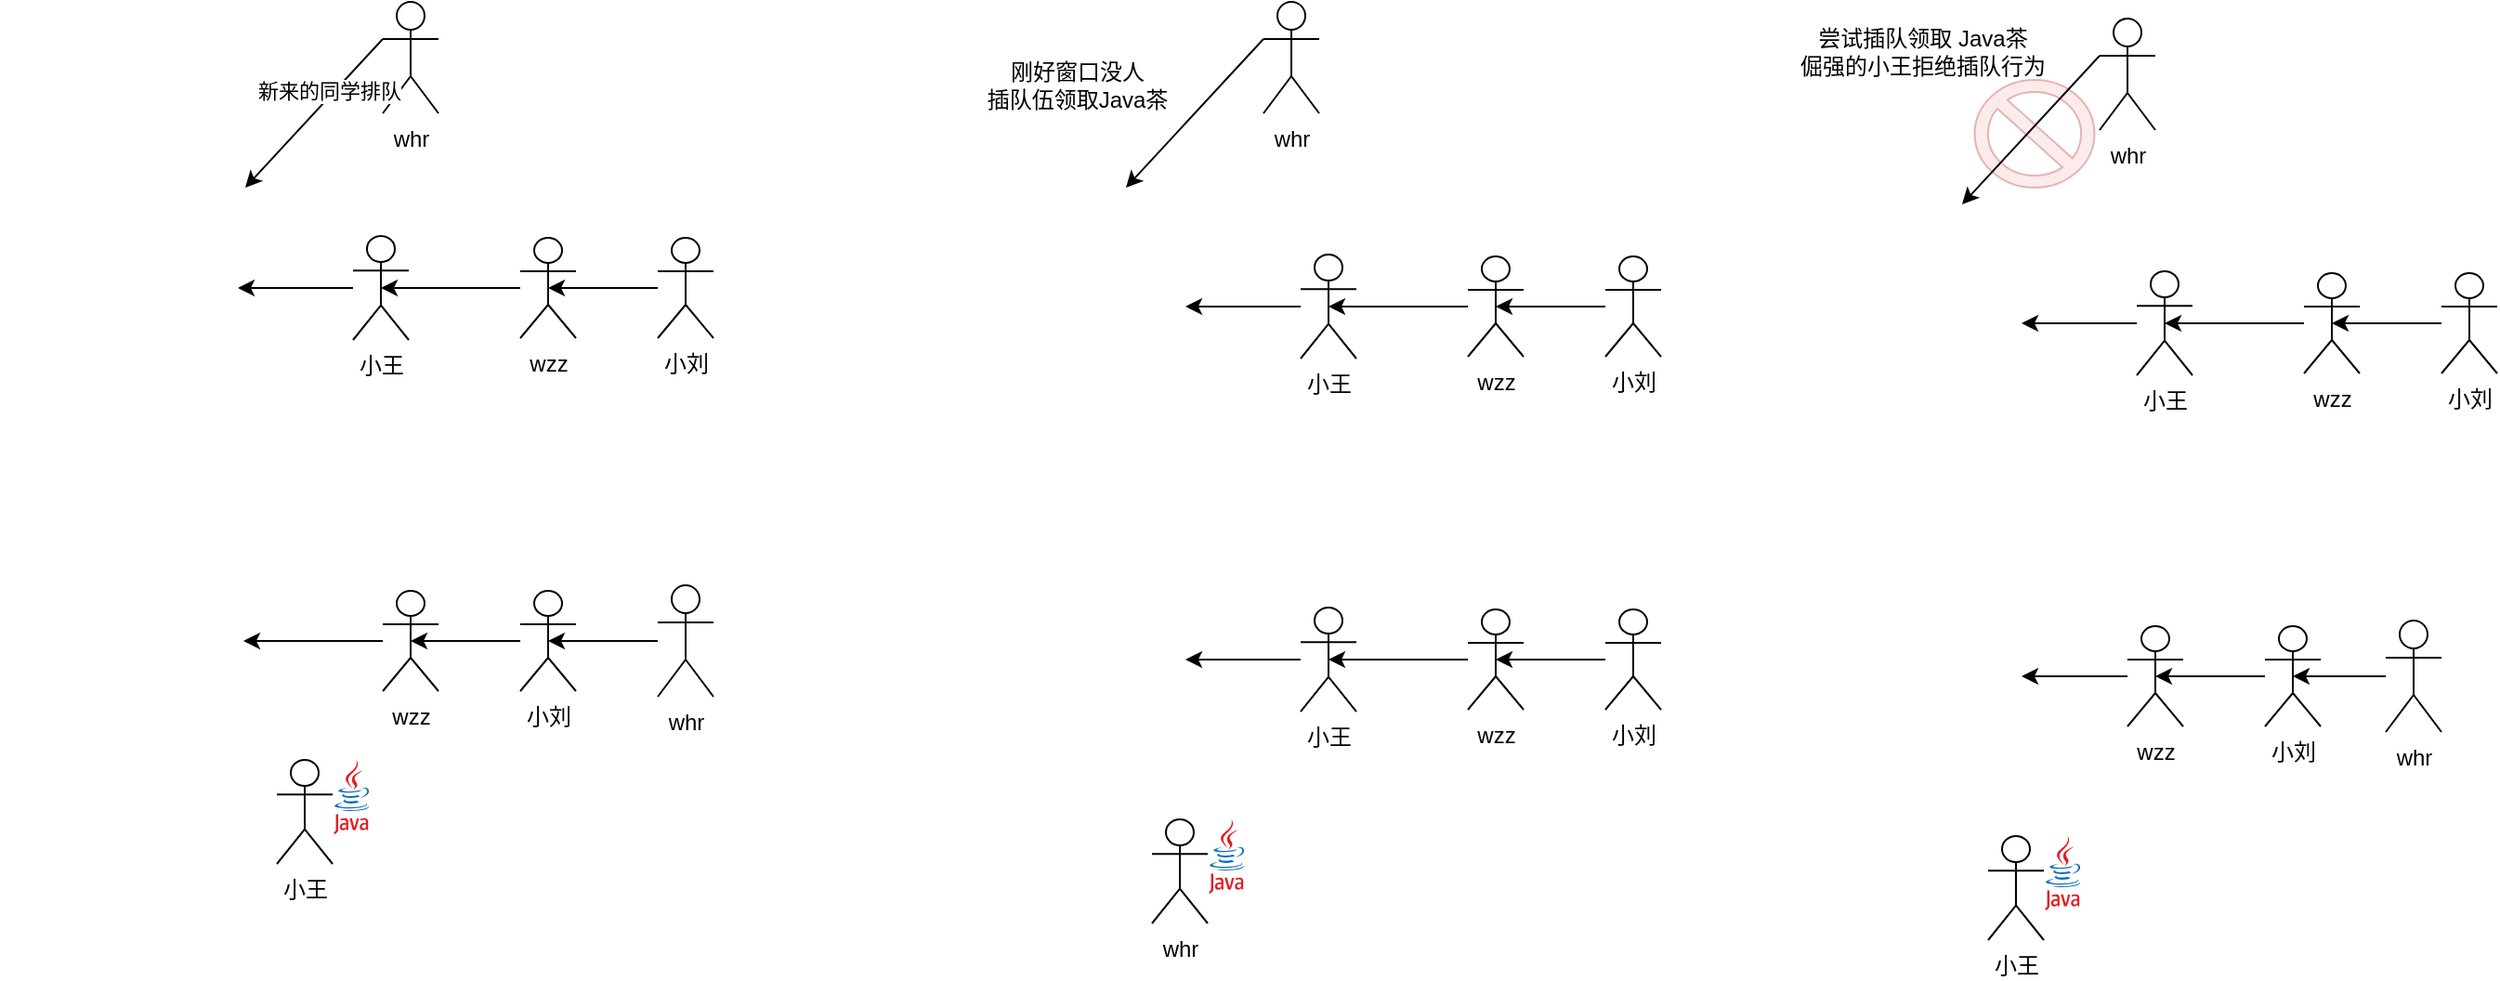 <mxfile version="24.0.4" type="github">
  <diagram name="第 1 页" id="NksI_O7PuR5U_MFr7wAt">
    <mxGraphModel dx="600" dy="806" grid="1" gridSize="10" guides="1" tooltips="1" connect="1" arrows="1" fold="1" page="1" pageScale="1" pageWidth="827" pageHeight="1169" math="0" shadow="0">
      <root>
        <mxCell id="0" />
        <mxCell id="1" parent="0" />
        <mxCell id="58fUAlQGITOVt8zgEsRh-68" value="" style="shape=mxgraph.signs.safety.no;html=1;pointerEvents=1;fillColor=#f8cecc;strokeColor=#b85450;verticalLabelPosition=bottom;verticalAlign=top;align=center;opacity=40;" vertex="1" parent="1">
          <mxGeometry x="1072.75" y="122" width="64.5" height="58" as="geometry" />
        </mxCell>
        <mxCell id="58fUAlQGITOVt8zgEsRh-7" style="edgeStyle=orthogonalEdgeStyle;rounded=0;orthogonalLoop=1;jettySize=auto;html=1;" edge="1" parent="1" source="58fUAlQGITOVt8zgEsRh-1" target="58fUAlQGITOVt8zgEsRh-2">
          <mxGeometry relative="1" as="geometry" />
        </mxCell>
        <mxCell id="58fUAlQGITOVt8zgEsRh-1" value="小王" style="shape=umlActor;verticalLabelPosition=bottom;verticalAlign=top;html=1;outlineConnect=0;" vertex="1" parent="1">
          <mxGeometry x="200" y="206" width="30" height="56" as="geometry" />
        </mxCell>
        <mxCell id="58fUAlQGITOVt8zgEsRh-2" value="" style="shape=image;html=1;verticalAlign=top;verticalLabelPosition=bottom;labelBackgroundColor=#ffffff;imageAspect=0;aspect=fixed;image=https://cdn2.iconfinder.com/data/icons/household-things/64/house_gasstove_n_oven-128.png" vertex="1" parent="1">
          <mxGeometry x="10" y="170" width="128" height="128" as="geometry" />
        </mxCell>
        <mxCell id="58fUAlQGITOVt8zgEsRh-3" value="wzz" style="shape=umlActor;verticalLabelPosition=bottom;verticalAlign=top;html=1;outlineConnect=0;" vertex="1" parent="1">
          <mxGeometry x="290" y="207" width="30" height="54" as="geometry" />
        </mxCell>
        <mxCell id="58fUAlQGITOVt8zgEsRh-6" value="小刘" style="shape=umlActor;verticalLabelPosition=bottom;verticalAlign=top;html=1;outlineConnect=0;" vertex="1" parent="1">
          <mxGeometry x="364" y="207" width="30" height="54" as="geometry" />
        </mxCell>
        <mxCell id="58fUAlQGITOVt8zgEsRh-8" style="edgeStyle=orthogonalEdgeStyle;rounded=0;orthogonalLoop=1;jettySize=auto;html=1;entryX=0.5;entryY=0.5;entryDx=0;entryDy=0;entryPerimeter=0;" edge="1" parent="1" source="58fUAlQGITOVt8zgEsRh-3" target="58fUAlQGITOVt8zgEsRh-1">
          <mxGeometry relative="1" as="geometry" />
        </mxCell>
        <mxCell id="58fUAlQGITOVt8zgEsRh-9" style="edgeStyle=orthogonalEdgeStyle;rounded=0;orthogonalLoop=1;jettySize=auto;html=1;entryX=0.5;entryY=0.5;entryDx=0;entryDy=0;entryPerimeter=0;" edge="1" parent="1" source="58fUAlQGITOVt8zgEsRh-6" target="58fUAlQGITOVt8zgEsRh-3">
          <mxGeometry relative="1" as="geometry" />
        </mxCell>
        <mxCell id="58fUAlQGITOVt8zgEsRh-12" value="" style="shape=image;html=1;verticalAlign=top;verticalLabelPosition=bottom;labelBackgroundColor=#ffffff;imageAspect=0;aspect=fixed;image=https://cdn2.iconfinder.com/data/icons/household-things/64/house_gasstove_n_oven-128.png" vertex="1" parent="1">
          <mxGeometry x="31" y="360" width="128" height="128" as="geometry" />
        </mxCell>
        <mxCell id="58fUAlQGITOVt8zgEsRh-13" value="wzz" style="shape=umlActor;verticalLabelPosition=bottom;verticalAlign=top;html=1;outlineConnect=0;" vertex="1" parent="1">
          <mxGeometry x="216" y="397" width="30" height="54" as="geometry" />
        </mxCell>
        <mxCell id="58fUAlQGITOVt8zgEsRh-14" value="小刘" style="shape=umlActor;verticalLabelPosition=bottom;verticalAlign=top;html=1;outlineConnect=0;" vertex="1" parent="1">
          <mxGeometry x="290" y="397" width="30" height="54" as="geometry" />
        </mxCell>
        <mxCell id="58fUAlQGITOVt8zgEsRh-15" style="edgeStyle=orthogonalEdgeStyle;rounded=0;orthogonalLoop=1;jettySize=auto;html=1;entryX=0.5;entryY=0.5;entryDx=0;entryDy=0;entryPerimeter=0;" edge="1" parent="1" source="58fUAlQGITOVt8zgEsRh-13">
          <mxGeometry relative="1" as="geometry">
            <mxPoint x="141" y="424" as="targetPoint" />
          </mxGeometry>
        </mxCell>
        <mxCell id="58fUAlQGITOVt8zgEsRh-16" style="edgeStyle=orthogonalEdgeStyle;rounded=0;orthogonalLoop=1;jettySize=auto;html=1;entryX=0.5;entryY=0.5;entryDx=0;entryDy=0;entryPerimeter=0;" edge="1" parent="1" source="58fUAlQGITOVt8zgEsRh-14" target="58fUAlQGITOVt8zgEsRh-13">
          <mxGeometry relative="1" as="geometry" />
        </mxCell>
        <mxCell id="58fUAlQGITOVt8zgEsRh-20" value="" style="group" vertex="1" connectable="0" parent="1">
          <mxGeometry x="159" y="488" width="50" height="56" as="geometry" />
        </mxCell>
        <mxCell id="58fUAlQGITOVt8zgEsRh-17" value="小王" style="shape=umlActor;verticalLabelPosition=bottom;verticalAlign=top;html=1;outlineConnect=0;" vertex="1" parent="58fUAlQGITOVt8zgEsRh-20">
          <mxGeometry width="30" height="56" as="geometry" />
        </mxCell>
        <mxCell id="58fUAlQGITOVt8zgEsRh-19" value="" style="dashed=0;outlineConnect=0;html=1;align=center;labelPosition=center;verticalLabelPosition=bottom;verticalAlign=top;shape=mxgraph.weblogos.java" vertex="1" parent="58fUAlQGITOVt8zgEsRh-20">
          <mxGeometry x="30.6" width="19.4" height="40" as="geometry" />
        </mxCell>
        <mxCell id="58fUAlQGITOVt8zgEsRh-21" style="edgeStyle=orthogonalEdgeStyle;rounded=0;orthogonalLoop=1;jettySize=auto;html=1;" edge="1" parent="1" source="58fUAlQGITOVt8zgEsRh-22" target="58fUAlQGITOVt8zgEsRh-23">
          <mxGeometry relative="1" as="geometry" />
        </mxCell>
        <mxCell id="58fUAlQGITOVt8zgEsRh-22" value="小王" style="shape=umlActor;verticalLabelPosition=bottom;verticalAlign=top;html=1;outlineConnect=0;" vertex="1" parent="1">
          <mxGeometry x="710" y="216" width="30" height="56" as="geometry" />
        </mxCell>
        <mxCell id="58fUAlQGITOVt8zgEsRh-23" value="" style="shape=image;html=1;verticalAlign=top;verticalLabelPosition=bottom;labelBackgroundColor=#ffffff;imageAspect=0;aspect=fixed;image=https://cdn2.iconfinder.com/data/icons/household-things/64/house_gasstove_n_oven-128.png" vertex="1" parent="1">
          <mxGeometry x="520" y="180" width="128" height="128" as="geometry" />
        </mxCell>
        <mxCell id="58fUAlQGITOVt8zgEsRh-24" value="wzz" style="shape=umlActor;verticalLabelPosition=bottom;verticalAlign=top;html=1;outlineConnect=0;" vertex="1" parent="1">
          <mxGeometry x="800" y="217" width="30" height="54" as="geometry" />
        </mxCell>
        <mxCell id="58fUAlQGITOVt8zgEsRh-25" value="小刘" style="shape=umlActor;verticalLabelPosition=bottom;verticalAlign=top;html=1;outlineConnect=0;" vertex="1" parent="1">
          <mxGeometry x="874" y="217" width="30" height="54" as="geometry" />
        </mxCell>
        <mxCell id="58fUAlQGITOVt8zgEsRh-26" style="edgeStyle=orthogonalEdgeStyle;rounded=0;orthogonalLoop=1;jettySize=auto;html=1;entryX=0.5;entryY=0.5;entryDx=0;entryDy=0;entryPerimeter=0;" edge="1" parent="1" source="58fUAlQGITOVt8zgEsRh-24" target="58fUAlQGITOVt8zgEsRh-22">
          <mxGeometry relative="1" as="geometry" />
        </mxCell>
        <mxCell id="58fUAlQGITOVt8zgEsRh-27" style="edgeStyle=orthogonalEdgeStyle;rounded=0;orthogonalLoop=1;jettySize=auto;html=1;entryX=0.5;entryY=0.5;entryDx=0;entryDy=0;entryPerimeter=0;" edge="1" parent="1" source="58fUAlQGITOVt8zgEsRh-25" target="58fUAlQGITOVt8zgEsRh-24">
          <mxGeometry relative="1" as="geometry" />
        </mxCell>
        <mxCell id="58fUAlQGITOVt8zgEsRh-28" value="whr" style="shape=umlActor;verticalLabelPosition=bottom;verticalAlign=top;html=1;outlineConnect=0;" vertex="1" parent="1">
          <mxGeometry x="690" y="80" width="30" height="60" as="geometry" />
        </mxCell>
        <mxCell id="58fUAlQGITOVt8zgEsRh-29" value="" style="endArrow=classic;html=1;rounded=0;exitX=0;exitY=0.333;exitDx=0;exitDy=0;exitPerimeter=0;entryX=0.75;entryY=0;entryDx=0;entryDy=0;" edge="1" parent="1" source="58fUAlQGITOVt8zgEsRh-28" target="58fUAlQGITOVt8zgEsRh-23">
          <mxGeometry width="50" height="50" relative="1" as="geometry">
            <mxPoint x="570" y="120" as="sourcePoint" />
            <mxPoint x="620" y="70" as="targetPoint" />
          </mxGeometry>
        </mxCell>
        <mxCell id="58fUAlQGITOVt8zgEsRh-30" value="刚好窗口没人&lt;br&gt;插队伍领取Java茶" style="text;html=1;align=center;verticalAlign=middle;whiteSpace=wrap;rounded=0;" vertex="1" parent="1">
          <mxGeometry x="540" y="110" width="100" height="30" as="geometry" />
        </mxCell>
        <mxCell id="58fUAlQGITOVt8zgEsRh-31" style="edgeStyle=orthogonalEdgeStyle;rounded=0;orthogonalLoop=1;jettySize=auto;html=1;" edge="1" parent="1" source="58fUAlQGITOVt8zgEsRh-32" target="58fUAlQGITOVt8zgEsRh-33">
          <mxGeometry relative="1" as="geometry" />
        </mxCell>
        <mxCell id="58fUAlQGITOVt8zgEsRh-32" value="小王" style="shape=umlActor;verticalLabelPosition=bottom;verticalAlign=top;html=1;outlineConnect=0;" vertex="1" parent="1">
          <mxGeometry x="710" y="406" width="30" height="56" as="geometry" />
        </mxCell>
        <mxCell id="58fUAlQGITOVt8zgEsRh-33" value="" style="shape=image;html=1;verticalAlign=top;verticalLabelPosition=bottom;labelBackgroundColor=#ffffff;imageAspect=0;aspect=fixed;image=https://cdn2.iconfinder.com/data/icons/household-things/64/house_gasstove_n_oven-128.png" vertex="1" parent="1">
          <mxGeometry x="520" y="370" width="128" height="128" as="geometry" />
        </mxCell>
        <mxCell id="58fUAlQGITOVt8zgEsRh-34" value="wzz" style="shape=umlActor;verticalLabelPosition=bottom;verticalAlign=top;html=1;outlineConnect=0;" vertex="1" parent="1">
          <mxGeometry x="800" y="407" width="30" height="54" as="geometry" />
        </mxCell>
        <mxCell id="58fUAlQGITOVt8zgEsRh-35" value="小刘" style="shape=umlActor;verticalLabelPosition=bottom;verticalAlign=top;html=1;outlineConnect=0;" vertex="1" parent="1">
          <mxGeometry x="874" y="407" width="30" height="54" as="geometry" />
        </mxCell>
        <mxCell id="58fUAlQGITOVt8zgEsRh-36" style="edgeStyle=orthogonalEdgeStyle;rounded=0;orthogonalLoop=1;jettySize=auto;html=1;entryX=0.5;entryY=0.5;entryDx=0;entryDy=0;entryPerimeter=0;" edge="1" parent="1" source="58fUAlQGITOVt8zgEsRh-34" target="58fUAlQGITOVt8zgEsRh-32">
          <mxGeometry relative="1" as="geometry" />
        </mxCell>
        <mxCell id="58fUAlQGITOVt8zgEsRh-37" style="edgeStyle=orthogonalEdgeStyle;rounded=0;orthogonalLoop=1;jettySize=auto;html=1;entryX=0.5;entryY=0.5;entryDx=0;entryDy=0;entryPerimeter=0;" edge="1" parent="1" source="58fUAlQGITOVt8zgEsRh-35" target="58fUAlQGITOVt8zgEsRh-34">
          <mxGeometry relative="1" as="geometry" />
        </mxCell>
        <mxCell id="58fUAlQGITOVt8zgEsRh-39" value="" style="group" vertex="1" connectable="0" parent="1">
          <mxGeometry x="630" y="520" width="50" height="56" as="geometry" />
        </mxCell>
        <mxCell id="58fUAlQGITOVt8zgEsRh-40" value="whr" style="shape=umlActor;verticalLabelPosition=bottom;verticalAlign=top;html=1;outlineConnect=0;" vertex="1" parent="58fUAlQGITOVt8zgEsRh-39">
          <mxGeometry width="30" height="56" as="geometry" />
        </mxCell>
        <mxCell id="58fUAlQGITOVt8zgEsRh-41" value="" style="dashed=0;outlineConnect=0;html=1;align=center;labelPosition=center;verticalLabelPosition=bottom;verticalAlign=top;shape=mxgraph.weblogos.java" vertex="1" parent="58fUAlQGITOVt8zgEsRh-39">
          <mxGeometry x="30.6" width="19.4" height="40" as="geometry" />
        </mxCell>
        <mxCell id="58fUAlQGITOVt8zgEsRh-42" value="whr" style="shape=umlActor;verticalLabelPosition=bottom;verticalAlign=top;html=1;outlineConnect=0;" vertex="1" parent="1">
          <mxGeometry x="216" y="80" width="30" height="60" as="geometry" />
        </mxCell>
        <mxCell id="58fUAlQGITOVt8zgEsRh-43" value="" style="endArrow=classic;html=1;rounded=0;exitX=0;exitY=0.333;exitDx=0;exitDy=0;exitPerimeter=0;entryX=0.75;entryY=0;entryDx=0;entryDy=0;" edge="1" parent="1" source="58fUAlQGITOVt8zgEsRh-42">
          <mxGeometry width="50" height="50" relative="1" as="geometry">
            <mxPoint x="96" y="120" as="sourcePoint" />
            <mxPoint x="142" y="180" as="targetPoint" />
          </mxGeometry>
        </mxCell>
        <mxCell id="58fUAlQGITOVt8zgEsRh-45" value="新来的同学排队" style="edgeLabel;html=1;align=center;verticalAlign=middle;resizable=0;points=[];" vertex="1" connectable="0" parent="58fUAlQGITOVt8zgEsRh-43">
          <mxGeometry x="-0.254" y="-2" relative="1" as="geometry">
            <mxPoint y="-1" as="offset" />
          </mxGeometry>
        </mxCell>
        <mxCell id="58fUAlQGITOVt8zgEsRh-46" value="whr" style="shape=umlActor;verticalLabelPosition=bottom;verticalAlign=top;html=1;outlineConnect=0;" vertex="1" parent="1">
          <mxGeometry x="364" y="394" width="30" height="60" as="geometry" />
        </mxCell>
        <mxCell id="58fUAlQGITOVt8zgEsRh-47" style="edgeStyle=orthogonalEdgeStyle;rounded=0;orthogonalLoop=1;jettySize=auto;html=1;entryX=0.5;entryY=0.5;entryDx=0;entryDy=0;entryPerimeter=0;" edge="1" parent="1" source="58fUAlQGITOVt8zgEsRh-46" target="58fUAlQGITOVt8zgEsRh-14">
          <mxGeometry relative="1" as="geometry" />
        </mxCell>
        <mxCell id="58fUAlQGITOVt8zgEsRh-48" style="edgeStyle=orthogonalEdgeStyle;rounded=0;orthogonalLoop=1;jettySize=auto;html=1;" edge="1" parent="1" source="58fUAlQGITOVt8zgEsRh-49" target="58fUAlQGITOVt8zgEsRh-50">
          <mxGeometry relative="1" as="geometry" />
        </mxCell>
        <mxCell id="58fUAlQGITOVt8zgEsRh-49" value="小王" style="shape=umlActor;verticalLabelPosition=bottom;verticalAlign=top;html=1;outlineConnect=0;" vertex="1" parent="1">
          <mxGeometry x="1160" y="225" width="30" height="56" as="geometry" />
        </mxCell>
        <mxCell id="58fUAlQGITOVt8zgEsRh-50" value="" style="shape=image;html=1;verticalAlign=top;verticalLabelPosition=bottom;labelBackgroundColor=#ffffff;imageAspect=0;aspect=fixed;image=https://cdn2.iconfinder.com/data/icons/household-things/64/house_gasstove_n_oven-128.png" vertex="1" parent="1">
          <mxGeometry x="970" y="189" width="128" height="128" as="geometry" />
        </mxCell>
        <mxCell id="58fUAlQGITOVt8zgEsRh-51" value="wzz" style="shape=umlActor;verticalLabelPosition=bottom;verticalAlign=top;html=1;outlineConnect=0;" vertex="1" parent="1">
          <mxGeometry x="1250" y="226" width="30" height="54" as="geometry" />
        </mxCell>
        <mxCell id="58fUAlQGITOVt8zgEsRh-52" value="小刘" style="shape=umlActor;verticalLabelPosition=bottom;verticalAlign=top;html=1;outlineConnect=0;" vertex="1" parent="1">
          <mxGeometry x="1324" y="226" width="30" height="54" as="geometry" />
        </mxCell>
        <mxCell id="58fUAlQGITOVt8zgEsRh-53" style="edgeStyle=orthogonalEdgeStyle;rounded=0;orthogonalLoop=1;jettySize=auto;html=1;entryX=0.5;entryY=0.5;entryDx=0;entryDy=0;entryPerimeter=0;" edge="1" parent="1" source="58fUAlQGITOVt8zgEsRh-51" target="58fUAlQGITOVt8zgEsRh-49">
          <mxGeometry relative="1" as="geometry" />
        </mxCell>
        <mxCell id="58fUAlQGITOVt8zgEsRh-54" style="edgeStyle=orthogonalEdgeStyle;rounded=0;orthogonalLoop=1;jettySize=auto;html=1;entryX=0.5;entryY=0.5;entryDx=0;entryDy=0;entryPerimeter=0;" edge="1" parent="1" source="58fUAlQGITOVt8zgEsRh-52" target="58fUAlQGITOVt8zgEsRh-51">
          <mxGeometry relative="1" as="geometry" />
        </mxCell>
        <mxCell id="58fUAlQGITOVt8zgEsRh-55" value="whr" style="shape=umlActor;verticalLabelPosition=bottom;verticalAlign=top;html=1;outlineConnect=0;" vertex="1" parent="1">
          <mxGeometry x="1140" y="89" width="30" height="60" as="geometry" />
        </mxCell>
        <mxCell id="58fUAlQGITOVt8zgEsRh-56" value="" style="endArrow=classic;html=1;rounded=0;exitX=0;exitY=0.333;exitDx=0;exitDy=0;exitPerimeter=0;entryX=0.75;entryY=0;entryDx=0;entryDy=0;" edge="1" parent="1" source="58fUAlQGITOVt8zgEsRh-55" target="58fUAlQGITOVt8zgEsRh-50">
          <mxGeometry width="50" height="50" relative="1" as="geometry">
            <mxPoint x="1020" y="129" as="sourcePoint" />
            <mxPoint x="1070" y="79" as="targetPoint" />
          </mxGeometry>
        </mxCell>
        <mxCell id="58fUAlQGITOVt8zgEsRh-57" value="尝试插队领取 Java茶&lt;div&gt;倔强的小王拒绝插队行为&lt;/div&gt;" style="text;html=1;align=center;verticalAlign=middle;whiteSpace=wrap;rounded=0;" vertex="1" parent="1">
          <mxGeometry x="970" y="92" width="150" height="30" as="geometry" />
        </mxCell>
        <mxCell id="58fUAlQGITOVt8zgEsRh-60" value="" style="shape=image;html=1;verticalAlign=top;verticalLabelPosition=bottom;labelBackgroundColor=#ffffff;imageAspect=0;aspect=fixed;image=https://cdn2.iconfinder.com/data/icons/household-things/64/house_gasstove_n_oven-128.png" vertex="1" parent="1">
          <mxGeometry x="970" y="379" width="128" height="128" as="geometry" />
        </mxCell>
        <mxCell id="58fUAlQGITOVt8zgEsRh-61" value="wzz" style="shape=umlActor;verticalLabelPosition=bottom;verticalAlign=top;html=1;outlineConnect=0;" vertex="1" parent="1">
          <mxGeometry x="1155" y="416" width="30" height="54" as="geometry" />
        </mxCell>
        <mxCell id="58fUAlQGITOVt8zgEsRh-62" value="小刘" style="shape=umlActor;verticalLabelPosition=bottom;verticalAlign=top;html=1;outlineConnect=0;" vertex="1" parent="1">
          <mxGeometry x="1229" y="416" width="30" height="54" as="geometry" />
        </mxCell>
        <mxCell id="58fUAlQGITOVt8zgEsRh-63" style="edgeStyle=orthogonalEdgeStyle;rounded=0;orthogonalLoop=1;jettySize=auto;html=1;" edge="1" parent="1" source="58fUAlQGITOVt8zgEsRh-61" target="58fUAlQGITOVt8zgEsRh-60">
          <mxGeometry relative="1" as="geometry">
            <mxPoint x="1080" y="441" as="targetPoint" />
          </mxGeometry>
        </mxCell>
        <mxCell id="58fUAlQGITOVt8zgEsRh-64" style="edgeStyle=orthogonalEdgeStyle;rounded=0;orthogonalLoop=1;jettySize=auto;html=1;entryX=0.5;entryY=0.5;entryDx=0;entryDy=0;entryPerimeter=0;" edge="1" parent="1" source="58fUAlQGITOVt8zgEsRh-62" target="58fUAlQGITOVt8zgEsRh-61">
          <mxGeometry relative="1" as="geometry" />
        </mxCell>
        <mxCell id="58fUAlQGITOVt8zgEsRh-65" value="" style="group" vertex="1" connectable="0" parent="1">
          <mxGeometry x="1080" y="529" width="50" height="56" as="geometry" />
        </mxCell>
        <mxCell id="58fUAlQGITOVt8zgEsRh-66" value="小王" style="shape=umlActor;verticalLabelPosition=bottom;verticalAlign=top;html=1;outlineConnect=0;" vertex="1" parent="58fUAlQGITOVt8zgEsRh-65">
          <mxGeometry width="30" height="56" as="geometry" />
        </mxCell>
        <mxCell id="58fUAlQGITOVt8zgEsRh-67" value="" style="dashed=0;outlineConnect=0;html=1;align=center;labelPosition=center;verticalLabelPosition=bottom;verticalAlign=top;shape=mxgraph.weblogos.java" vertex="1" parent="58fUAlQGITOVt8zgEsRh-65">
          <mxGeometry x="30.6" width="19.4" height="40" as="geometry" />
        </mxCell>
        <mxCell id="58fUAlQGITOVt8zgEsRh-69" value="whr" style="shape=umlActor;verticalLabelPosition=bottom;verticalAlign=top;html=1;outlineConnect=0;" vertex="1" parent="1">
          <mxGeometry x="1294" y="413" width="30" height="60" as="geometry" />
        </mxCell>
        <mxCell id="58fUAlQGITOVt8zgEsRh-70" style="edgeStyle=orthogonalEdgeStyle;rounded=0;orthogonalLoop=1;jettySize=auto;html=1;entryX=0.5;entryY=0.5;entryDx=0;entryDy=0;entryPerimeter=0;" edge="1" parent="1" source="58fUAlQGITOVt8zgEsRh-69" target="58fUAlQGITOVt8zgEsRh-62">
          <mxGeometry relative="1" as="geometry" />
        </mxCell>
      </root>
    </mxGraphModel>
  </diagram>
</mxfile>
